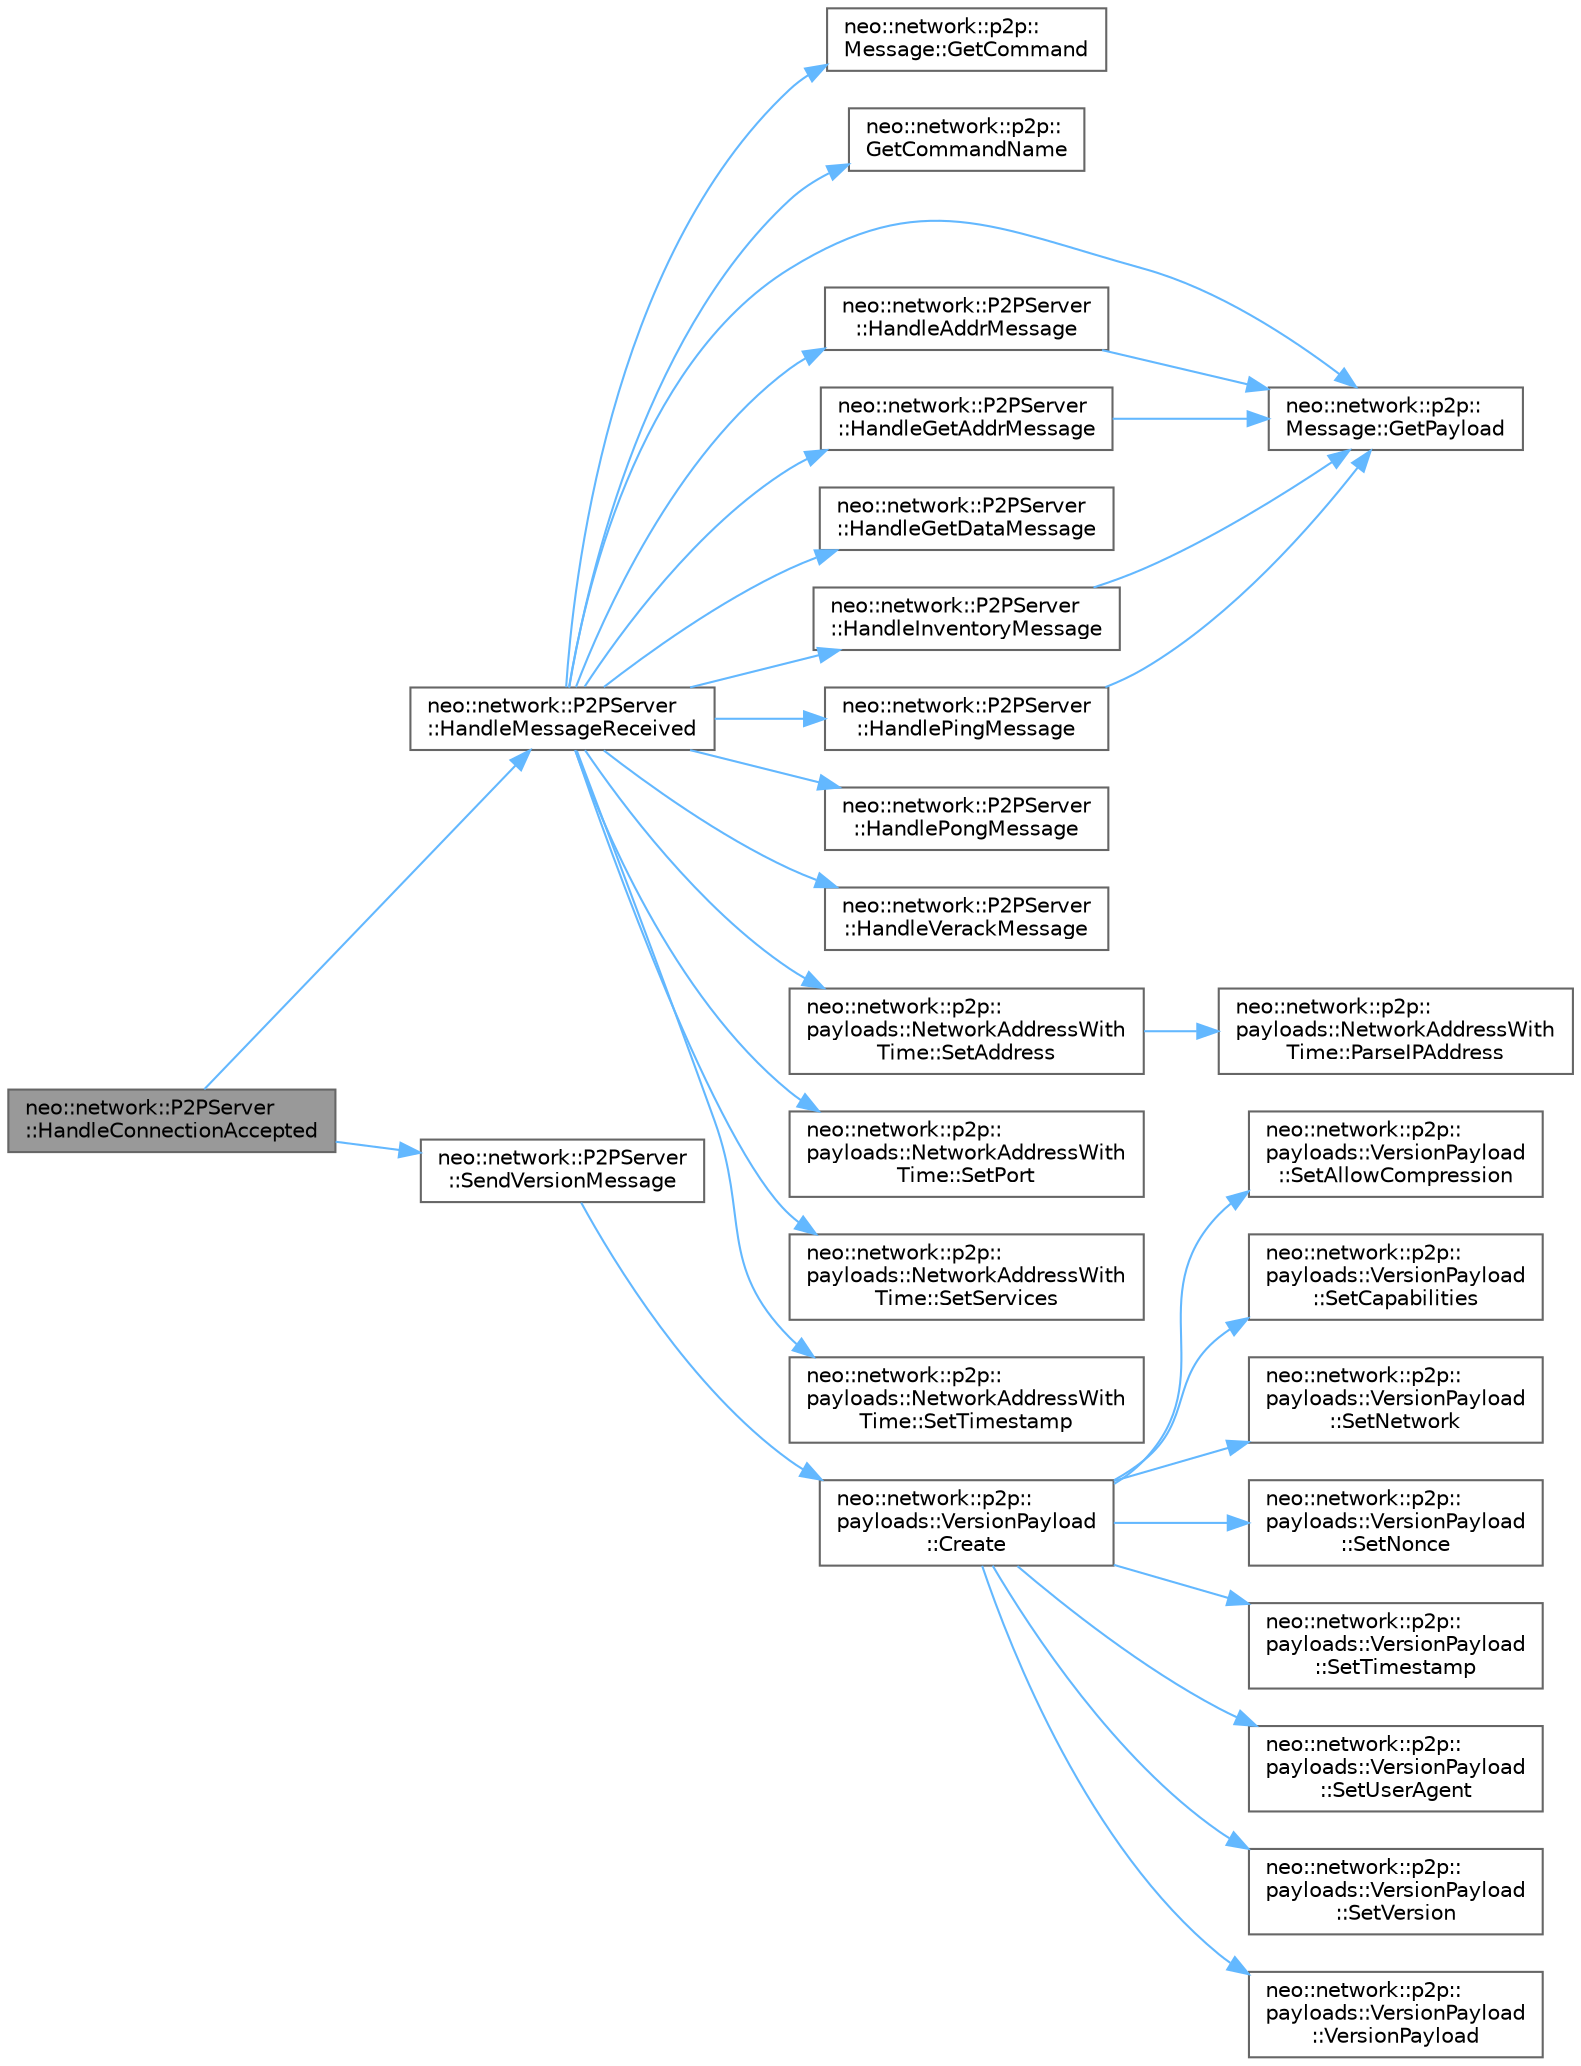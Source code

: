 digraph "neo::network::P2PServer::HandleConnectionAccepted"
{
 // LATEX_PDF_SIZE
  bgcolor="transparent";
  edge [fontname=Helvetica,fontsize=10,labelfontname=Helvetica,labelfontsize=10];
  node [fontname=Helvetica,fontsize=10,shape=box,height=0.2,width=0.4];
  rankdir="LR";
  Node1 [id="Node000001",label="neo::network::P2PServer\l::HandleConnectionAccepted",height=0.2,width=0.4,color="gray40", fillcolor="grey60", style="filled", fontcolor="black",tooltip=" "];
  Node1 -> Node2 [id="edge31_Node000001_Node000002",color="steelblue1",style="solid",tooltip=" "];
  Node2 [id="Node000002",label="neo::network::P2PServer\l::HandleMessageReceived",height=0.2,width=0.4,color="grey40", fillcolor="white", style="filled",URL="$classneo_1_1network_1_1_p2_p_server.html#a22636c91ca7f51457d6e0eca1c553f4f",tooltip=" "];
  Node2 -> Node3 [id="edge32_Node000002_Node000003",color="steelblue1",style="solid",tooltip=" "];
  Node3 [id="Node000003",label="neo::network::p2p::\lMessage::GetCommand",height=0.2,width=0.4,color="grey40", fillcolor="white", style="filled",URL="$classneo_1_1network_1_1p2p_1_1_message.html#af505a0952e235388e42f926f2314e882",tooltip="Gets the command of the message."];
  Node2 -> Node4 [id="edge33_Node000002_Node000004",color="steelblue1",style="solid",tooltip=" "];
  Node4 [id="Node000004",label="neo::network::p2p::\lGetCommandName",height=0.2,width=0.4,color="grey40", fillcolor="white", style="filled",URL="$namespaceneo_1_1network_1_1p2p.html#abfff864b3959e6c194593015248bacf2",tooltip="Gets the name of a message command."];
  Node2 -> Node5 [id="edge34_Node000002_Node000005",color="steelblue1",style="solid",tooltip=" "];
  Node5 [id="Node000005",label="neo::network::p2p::\lMessage::GetPayload",height=0.2,width=0.4,color="grey40", fillcolor="white", style="filled",URL="$classneo_1_1network_1_1p2p_1_1_message.html#aa4078d4b6627d7b12d39bfe1cfebfe25",tooltip="Gets the payload of the message."];
  Node2 -> Node6 [id="edge35_Node000002_Node000006",color="steelblue1",style="solid",tooltip=" "];
  Node6 [id="Node000006",label="neo::network::P2PServer\l::HandleAddrMessage",height=0.2,width=0.4,color="grey40", fillcolor="white", style="filled",URL="$classneo_1_1network_1_1_p2_p_server.html#a500dca268a1e3e9f201c42cad6cd27f1",tooltip=" "];
  Node6 -> Node5 [id="edge36_Node000006_Node000005",color="steelblue1",style="solid",tooltip=" "];
  Node2 -> Node7 [id="edge37_Node000002_Node000007",color="steelblue1",style="solid",tooltip=" "];
  Node7 [id="Node000007",label="neo::network::P2PServer\l::HandleGetAddrMessage",height=0.2,width=0.4,color="grey40", fillcolor="white", style="filled",URL="$classneo_1_1network_1_1_p2_p_server.html#a0a6a825110f5de244cb93548c70758b1",tooltip=" "];
  Node7 -> Node5 [id="edge38_Node000007_Node000005",color="steelblue1",style="solid",tooltip=" "];
  Node2 -> Node8 [id="edge39_Node000002_Node000008",color="steelblue1",style="solid",tooltip=" "];
  Node8 [id="Node000008",label="neo::network::P2PServer\l::HandleGetDataMessage",height=0.2,width=0.4,color="grey40", fillcolor="white", style="filled",URL="$classneo_1_1network_1_1_p2_p_server.html#aca638945e92d54f713e15f2ef7d91e6b",tooltip=" "];
  Node2 -> Node9 [id="edge40_Node000002_Node000009",color="steelblue1",style="solid",tooltip=" "];
  Node9 [id="Node000009",label="neo::network::P2PServer\l::HandleInventoryMessage",height=0.2,width=0.4,color="grey40", fillcolor="white", style="filled",URL="$classneo_1_1network_1_1_p2_p_server.html#a9645d8e48e8f3a099c59c5658233cc7b",tooltip=" "];
  Node9 -> Node5 [id="edge41_Node000009_Node000005",color="steelblue1",style="solid",tooltip=" "];
  Node2 -> Node10 [id="edge42_Node000002_Node000010",color="steelblue1",style="solid",tooltip=" "];
  Node10 [id="Node000010",label="neo::network::P2PServer\l::HandlePingMessage",height=0.2,width=0.4,color="grey40", fillcolor="white", style="filled",URL="$classneo_1_1network_1_1_p2_p_server.html#a45d2bf256ce53ddba77c875bf4085afb",tooltip=" "];
  Node10 -> Node5 [id="edge43_Node000010_Node000005",color="steelblue1",style="solid",tooltip=" "];
  Node2 -> Node11 [id="edge44_Node000002_Node000011",color="steelblue1",style="solid",tooltip=" "];
  Node11 [id="Node000011",label="neo::network::P2PServer\l::HandlePongMessage",height=0.2,width=0.4,color="grey40", fillcolor="white", style="filled",URL="$classneo_1_1network_1_1_p2_p_server.html#aaa41a76bd1ae9d30e38d4f769f77e5a4",tooltip=" "];
  Node2 -> Node12 [id="edge45_Node000002_Node000012",color="steelblue1",style="solid",tooltip=" "];
  Node12 [id="Node000012",label="neo::network::P2PServer\l::HandleVerackMessage",height=0.2,width=0.4,color="grey40", fillcolor="white", style="filled",URL="$classneo_1_1network_1_1_p2_p_server.html#a220ee6acf8158792d2f884c685bc5343",tooltip=" "];
  Node2 -> Node13 [id="edge46_Node000002_Node000013",color="steelblue1",style="solid",tooltip=" "];
  Node13 [id="Node000013",label="neo::network::p2p::\lpayloads::NetworkAddressWith\lTime::SetAddress",height=0.2,width=0.4,color="grey40", fillcolor="white", style="filled",URL="$classneo_1_1network_1_1p2p_1_1payloads_1_1_network_address_with_time.html#a5844de986eb1723ea8e5c0e03ad766ec",tooltip="Sets the IP address from a string."];
  Node13 -> Node14 [id="edge47_Node000013_Node000014",color="steelblue1",style="solid",tooltip=" "];
  Node14 [id="Node000014",label="neo::network::p2p::\lpayloads::NetworkAddressWith\lTime::ParseIPAddress",height=0.2,width=0.4,color="grey40", fillcolor="white", style="filled",URL="$classneo_1_1network_1_1p2p_1_1payloads_1_1_network_address_with_time.html#a71c7152257f161e10ad08a7ce8099d56",tooltip=" "];
  Node2 -> Node15 [id="edge48_Node000002_Node000015",color="steelblue1",style="solid",tooltip=" "];
  Node15 [id="Node000015",label="neo::network::p2p::\lpayloads::NetworkAddressWith\lTime::SetPort",height=0.2,width=0.4,color="grey40", fillcolor="white", style="filled",URL="$classneo_1_1network_1_1p2p_1_1payloads_1_1_network_address_with_time.html#a025768ee2f31ecd97b396c5170780d46",tooltip="Sets the port."];
  Node2 -> Node16 [id="edge49_Node000002_Node000016",color="steelblue1",style="solid",tooltip=" "];
  Node16 [id="Node000016",label="neo::network::p2p::\lpayloads::NetworkAddressWith\lTime::SetServices",height=0.2,width=0.4,color="grey40", fillcolor="white", style="filled",URL="$classneo_1_1network_1_1p2p_1_1payloads_1_1_network_address_with_time.html#a78a57361b35308a44bf3fbd7a0882d7c",tooltip="Sets the services."];
  Node2 -> Node17 [id="edge50_Node000002_Node000017",color="steelblue1",style="solid",tooltip=" "];
  Node17 [id="Node000017",label="neo::network::p2p::\lpayloads::NetworkAddressWith\lTime::SetTimestamp",height=0.2,width=0.4,color="grey40", fillcolor="white", style="filled",URL="$classneo_1_1network_1_1p2p_1_1payloads_1_1_network_address_with_time.html#a36eada5f1014cf977fbefb56791f39d2",tooltip="Sets the timestamp."];
  Node1 -> Node18 [id="edge51_Node000001_Node000018",color="steelblue1",style="solid",tooltip=" "];
  Node18 [id="Node000018",label="neo::network::P2PServer\l::SendVersionMessage",height=0.2,width=0.4,color="grey40", fillcolor="white", style="filled",URL="$classneo_1_1network_1_1_p2_p_server.html#a2579e41a8f9395f978ce5fc4e6b6d824",tooltip=" "];
  Node18 -> Node19 [id="edge52_Node000018_Node000019",color="steelblue1",style="solid",tooltip=" "];
  Node19 [id="Node000019",label="neo::network::p2p::\lpayloads::VersionPayload\l::Create",height=0.2,width=0.4,color="grey40", fillcolor="white", style="filled",URL="$classneo_1_1network_1_1p2p_1_1payloads_1_1_version_payload.html#acfd2dbcb6f167e59cbbb69b4b797a77d",tooltip="Creates a new VersionPayload with the specified parameters."];
  Node19 -> Node20 [id="edge53_Node000019_Node000020",color="steelblue1",style="solid",tooltip=" "];
  Node20 [id="Node000020",label="neo::network::p2p::\lpayloads::VersionPayload\l::SetAllowCompression",height=0.2,width=0.4,color="grey40", fillcolor="white", style="filled",URL="$classneo_1_1network_1_1p2p_1_1payloads_1_1_version_payload.html#ab0c42ae29dc7106d2478377ba548d611",tooltip="Sets whether compression is allowed."];
  Node19 -> Node21 [id="edge54_Node000019_Node000021",color="steelblue1",style="solid",tooltip=" "];
  Node21 [id="Node000021",label="neo::network::p2p::\lpayloads::VersionPayload\l::SetCapabilities",height=0.2,width=0.4,color="grey40", fillcolor="white", style="filled",URL="$classneo_1_1network_1_1p2p_1_1payloads_1_1_version_payload.html#a00b0874506e87655331a049f280009a9",tooltip="Sets the capabilities."];
  Node19 -> Node22 [id="edge55_Node000019_Node000022",color="steelblue1",style="solid",tooltip=" "];
  Node22 [id="Node000022",label="neo::network::p2p::\lpayloads::VersionPayload\l::SetNetwork",height=0.2,width=0.4,color="grey40", fillcolor="white", style="filled",URL="$classneo_1_1network_1_1p2p_1_1payloads_1_1_version_payload.html#a0e510cd605c64d6f428f9bdd34999b39",tooltip="Sets the magic number of the network."];
  Node19 -> Node23 [id="edge56_Node000019_Node000023",color="steelblue1",style="solid",tooltip=" "];
  Node23 [id="Node000023",label="neo::network::p2p::\lpayloads::VersionPayload\l::SetNonce",height=0.2,width=0.4,color="grey40", fillcolor="white", style="filled",URL="$classneo_1_1network_1_1p2p_1_1payloads_1_1_version_payload.html#abc57cc85aef4b11b1d0091195318837b",tooltip="Sets the nonce."];
  Node19 -> Node24 [id="edge57_Node000019_Node000024",color="steelblue1",style="solid",tooltip=" "];
  Node24 [id="Node000024",label="neo::network::p2p::\lpayloads::VersionPayload\l::SetTimestamp",height=0.2,width=0.4,color="grey40", fillcolor="white", style="filled",URL="$classneo_1_1network_1_1p2p_1_1payloads_1_1_version_payload.html#ac42345c8f172dd7a127ddb5036c479fd",tooltip="Sets the timestamp."];
  Node19 -> Node25 [id="edge58_Node000019_Node000025",color="steelblue1",style="solid",tooltip=" "];
  Node25 [id="Node000025",label="neo::network::p2p::\lpayloads::VersionPayload\l::SetUserAgent",height=0.2,width=0.4,color="grey40", fillcolor="white", style="filled",URL="$classneo_1_1network_1_1p2p_1_1payloads_1_1_version_payload.html#a3144d10d967ab3aaeb3eb85c05150394",tooltip="Sets the user agent."];
  Node19 -> Node26 [id="edge59_Node000019_Node000026",color="steelblue1",style="solid",tooltip=" "];
  Node26 [id="Node000026",label="neo::network::p2p::\lpayloads::VersionPayload\l::SetVersion",height=0.2,width=0.4,color="grey40", fillcolor="white", style="filled",URL="$classneo_1_1network_1_1p2p_1_1payloads_1_1_version_payload.html#a8a3eb125340ff667bb53eb1d77f90199",tooltip="Sets the protocol version."];
  Node19 -> Node27 [id="edge60_Node000019_Node000027",color="steelblue1",style="solid",tooltip=" "];
  Node27 [id="Node000027",label="neo::network::p2p::\lpayloads::VersionPayload\l::VersionPayload",height=0.2,width=0.4,color="grey40", fillcolor="white", style="filled",URL="$classneo_1_1network_1_1p2p_1_1payloads_1_1_version_payload.html#a17359f8d119e6df326a8f331a92af7db",tooltip="Constructs an empty VersionPayload."];
}
